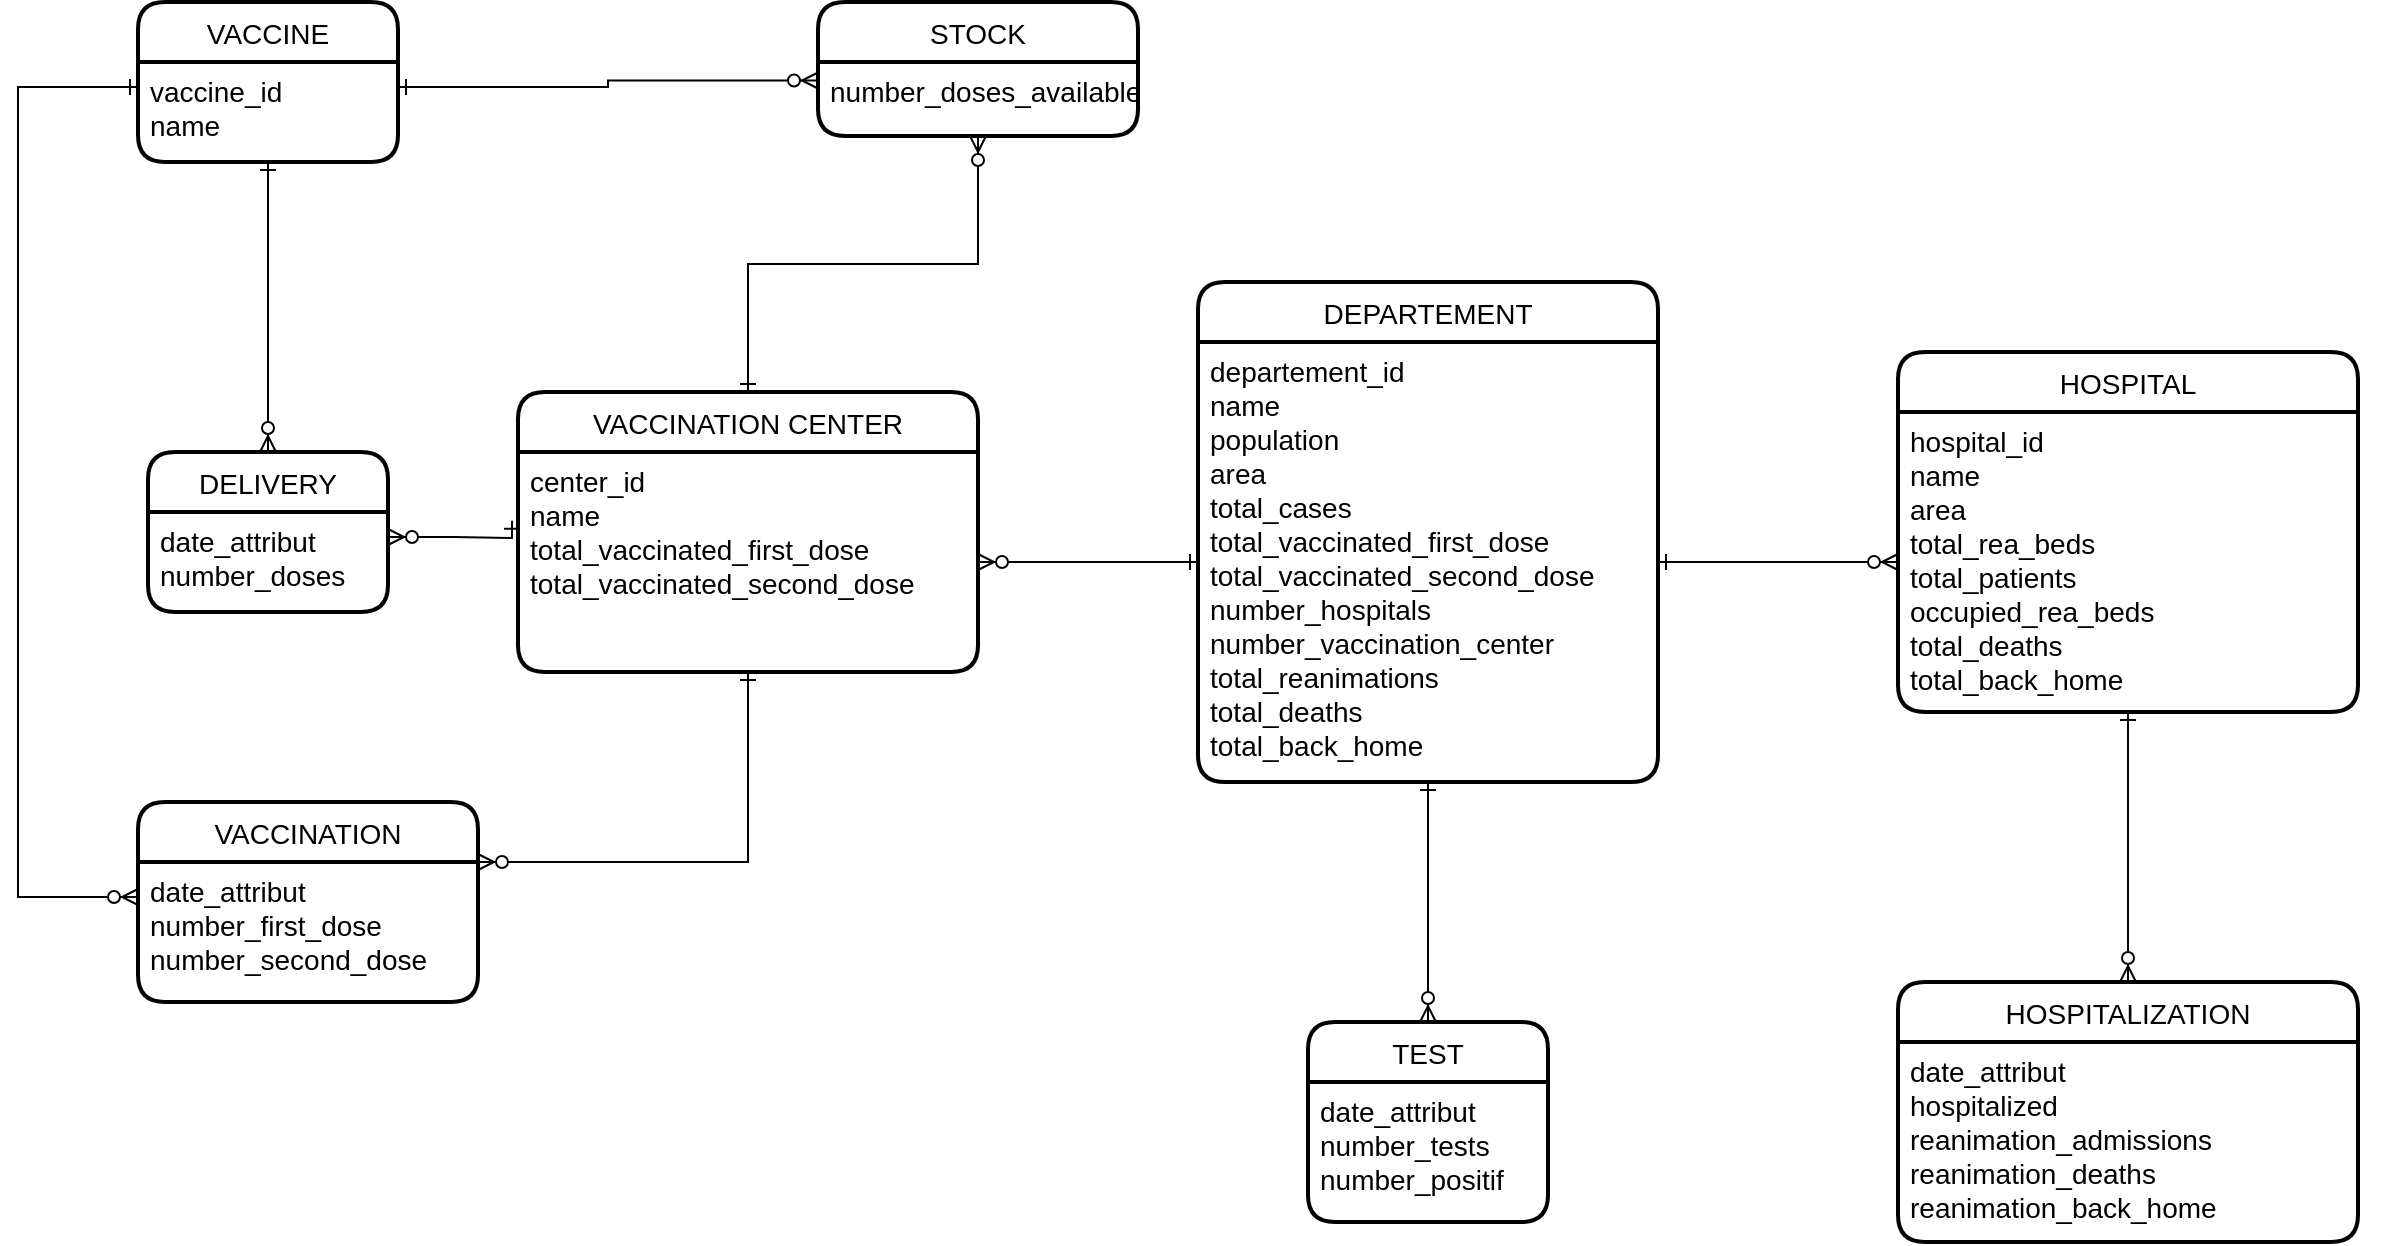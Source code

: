 <mxfile version="14.5.10" type="github">
  <diagram id="R2lEEEUBdFMjLlhIrx00" name="Page-1">
    <mxGraphModel dx="1568" dy="820" grid="1" gridSize="10" guides="1" tooltips="1" connect="1" arrows="1" fold="1" page="1" pageScale="1" pageWidth="850" pageHeight="1100" math="0" shadow="0" extFonts="Permanent Marker^https://fonts.googleapis.com/css?family=Permanent+Marker">
      <root>
        <mxCell id="0" />
        <mxCell id="1" parent="0" />
        <mxCell id="Kj5tHRV5BTcvr7k8qjbD-10" value="DEPARTEMENT" style="swimlane;childLayout=stackLayout;horizontal=1;startSize=30;horizontalStack=0;rounded=1;fontSize=14;fontStyle=0;strokeWidth=2;resizeParent=0;resizeLast=1;shadow=0;dashed=0;align=center;" vertex="1" parent="1">
          <mxGeometry x="690" y="200" width="230" height="250" as="geometry" />
        </mxCell>
        <mxCell id="Kj5tHRV5BTcvr7k8qjbD-11" value="departement_id &#xa;name                 &#xa;population            &#xa;area                      &#xa;total_cases           &#xa;total_vaccinated_first_dose&#xa;total_vaccinated_second_dose&#xa;number_hospitals     &#xa;number_vaccination_center       &#xa;total_reanimations           &#xa;total_deaths           &#xa;total_back_home " style="align=left;strokeColor=none;fillColor=none;spacingLeft=4;fontSize=14;verticalAlign=top;resizable=0;rotatable=0;part=1;" vertex="1" parent="Kj5tHRV5BTcvr7k8qjbD-10">
          <mxGeometry y="30" width="230" height="220" as="geometry" />
        </mxCell>
        <mxCell id="Kj5tHRV5BTcvr7k8qjbD-12" value="HOSPITAL" style="swimlane;childLayout=stackLayout;horizontal=1;startSize=30;horizontalStack=0;rounded=1;fontSize=14;fontStyle=0;strokeWidth=2;resizeParent=0;resizeLast=1;shadow=0;dashed=0;align=center;" vertex="1" parent="1">
          <mxGeometry x="1040" y="235" width="230" height="180" as="geometry" />
        </mxCell>
        <mxCell id="Kj5tHRV5BTcvr7k8qjbD-13" value="hospital_id                 &#xa;name            &#xa;area                      &#xa;total_rea_beds           &#xa;total_patients&#xa;occupied_rea_beds&#xa;total_deaths     &#xa;total_back_home " style="align=left;strokeColor=none;fillColor=none;spacingLeft=4;fontSize=14;verticalAlign=top;resizable=0;rotatable=0;part=1;" vertex="1" parent="Kj5tHRV5BTcvr7k8qjbD-12">
          <mxGeometry y="30" width="230" height="150" as="geometry" />
        </mxCell>
        <mxCell id="Kj5tHRV5BTcvr7k8qjbD-14" value="VACCINATION CENTER" style="swimlane;childLayout=stackLayout;horizontal=1;startSize=30;horizontalStack=0;rounded=1;fontSize=14;fontStyle=0;strokeWidth=2;resizeParent=0;resizeLast=1;shadow=0;dashed=0;align=center;" vertex="1" parent="1">
          <mxGeometry x="350" y="255" width="230" height="140" as="geometry" />
        </mxCell>
        <mxCell id="Kj5tHRV5BTcvr7k8qjbD-15" value="center_id&#xa;name            &#xa;total_vaccinated_first_dose                      &#xa;total_vaccinated_second_dose           " style="align=left;strokeColor=none;fillColor=none;spacingLeft=4;fontSize=14;verticalAlign=top;resizable=0;rotatable=0;part=1;" vertex="1" parent="Kj5tHRV5BTcvr7k8qjbD-14">
          <mxGeometry y="30" width="230" height="110" as="geometry" />
        </mxCell>
        <mxCell id="Kj5tHRV5BTcvr7k8qjbD-39" style="edgeStyle=orthogonalEdgeStyle;rounded=0;orthogonalLoop=1;jettySize=auto;html=1;exitX=0.5;exitY=0;exitDx=0;exitDy=0;entryX=0.5;entryY=1;entryDx=0;entryDy=0;fontSize=14;startArrow=ERzeroToMany;startFill=1;endArrow=ERone;endFill=0;" edge="1" parent="1" source="Kj5tHRV5BTcvr7k8qjbD-16" target="Kj5tHRV5BTcvr7k8qjbD-11">
          <mxGeometry relative="1" as="geometry" />
        </mxCell>
        <mxCell id="Kj5tHRV5BTcvr7k8qjbD-16" value="TEST" style="swimlane;childLayout=stackLayout;horizontal=1;startSize=30;horizontalStack=0;rounded=1;fontSize=14;fontStyle=0;strokeWidth=2;resizeParent=0;resizeLast=1;shadow=0;dashed=0;align=center;" vertex="1" parent="1">
          <mxGeometry x="745" y="570" width="120" height="100" as="geometry" />
        </mxCell>
        <mxCell id="Kj5tHRV5BTcvr7k8qjbD-17" value="date_attribut                 &#xa;number_tests            &#xa;number_positif                          " style="align=left;strokeColor=none;fillColor=none;spacingLeft=4;fontSize=14;verticalAlign=top;resizable=0;rotatable=0;part=1;" vertex="1" parent="Kj5tHRV5BTcvr7k8qjbD-16">
          <mxGeometry y="30" width="120" height="70" as="geometry" />
        </mxCell>
        <mxCell id="Kj5tHRV5BTcvr7k8qjbD-40" style="edgeStyle=orthogonalEdgeStyle;rounded=0;orthogonalLoop=1;jettySize=auto;html=1;exitX=0.5;exitY=0;exitDx=0;exitDy=0;entryX=0.5;entryY=1;entryDx=0;entryDy=0;fontSize=14;startArrow=ERzeroToMany;startFill=1;endArrow=ERone;endFill=0;" edge="1" parent="1" source="Kj5tHRV5BTcvr7k8qjbD-18" target="Kj5tHRV5BTcvr7k8qjbD-12">
          <mxGeometry relative="1" as="geometry" />
        </mxCell>
        <mxCell id="Kj5tHRV5BTcvr7k8qjbD-18" value="HOSPITALIZATION" style="swimlane;childLayout=stackLayout;horizontal=1;startSize=30;horizontalStack=0;rounded=1;fontSize=14;fontStyle=0;strokeWidth=2;resizeParent=0;resizeLast=1;shadow=0;dashed=0;align=center;" vertex="1" parent="1">
          <mxGeometry x="1040" y="550" width="230" height="130" as="geometry" />
        </mxCell>
        <mxCell id="Kj5tHRV5BTcvr7k8qjbD-19" value="date_attribut                 &#xa;hospitalized            &#xa;reanimation_admissions                      &#xa;reanimation_deaths           &#xa;reanimation_back_home" style="align=left;strokeColor=none;fillColor=none;spacingLeft=4;fontSize=14;verticalAlign=top;resizable=0;rotatable=0;part=1;" vertex="1" parent="Kj5tHRV5BTcvr7k8qjbD-18">
          <mxGeometry y="30" width="230" height="100" as="geometry" />
        </mxCell>
        <mxCell id="Kj5tHRV5BTcvr7k8qjbD-20" value="VACCINE" style="swimlane;childLayout=stackLayout;horizontal=1;startSize=30;horizontalStack=0;rounded=1;fontSize=14;fontStyle=0;strokeWidth=2;resizeParent=0;resizeLast=1;shadow=0;dashed=0;align=center;" vertex="1" parent="1">
          <mxGeometry x="160" y="60" width="130" height="80" as="geometry" />
        </mxCell>
        <mxCell id="Kj5tHRV5BTcvr7k8qjbD-21" value="vaccine_id&#xa;name                 " style="align=left;strokeColor=none;fillColor=none;spacingLeft=4;fontSize=14;verticalAlign=top;resizable=0;rotatable=0;part=1;" vertex="1" parent="Kj5tHRV5BTcvr7k8qjbD-20">
          <mxGeometry y="30" width="130" height="50" as="geometry" />
        </mxCell>
        <mxCell id="Kj5tHRV5BTcvr7k8qjbD-22" value="DELIVERY" style="swimlane;childLayout=stackLayout;horizontal=1;startSize=30;horizontalStack=0;rounded=1;fontSize=14;fontStyle=0;strokeWidth=2;resizeParent=0;resizeLast=1;shadow=0;dashed=0;align=center;" vertex="1" parent="1">
          <mxGeometry x="165" y="285" width="120" height="80" as="geometry" />
        </mxCell>
        <mxCell id="Kj5tHRV5BTcvr7k8qjbD-23" value="date_attribut                 &#xa;number_doses           " style="align=left;strokeColor=none;fillColor=none;spacingLeft=4;fontSize=14;verticalAlign=top;resizable=0;rotatable=0;part=1;" vertex="1" parent="Kj5tHRV5BTcvr7k8qjbD-22">
          <mxGeometry y="30" width="120" height="50" as="geometry" />
        </mxCell>
        <mxCell id="Kj5tHRV5BTcvr7k8qjbD-24" value="VACCINATION" style="swimlane;childLayout=stackLayout;horizontal=1;startSize=30;horizontalStack=0;rounded=1;fontSize=14;fontStyle=0;strokeWidth=2;resizeParent=0;resizeLast=1;shadow=0;dashed=0;align=center;" vertex="1" parent="1">
          <mxGeometry x="160" y="460" width="170" height="100" as="geometry" />
        </mxCell>
        <mxCell id="Kj5tHRV5BTcvr7k8qjbD-25" value="date_attribut                 &#xa;number_first_dose&#xa;number_second_dose" style="align=left;strokeColor=none;fillColor=none;spacingLeft=4;fontSize=14;verticalAlign=top;resizable=0;rotatable=0;part=1;" vertex="1" parent="Kj5tHRV5BTcvr7k8qjbD-24">
          <mxGeometry y="30" width="170" height="70" as="geometry" />
        </mxCell>
        <mxCell id="Kj5tHRV5BTcvr7k8qjbD-26" value="STOCK" style="swimlane;childLayout=stackLayout;horizontal=1;startSize=30;horizontalStack=0;rounded=1;fontSize=14;fontStyle=0;strokeWidth=2;resizeParent=0;resizeLast=1;shadow=0;dashed=0;align=center;" vertex="1" parent="1">
          <mxGeometry x="500" y="60" width="160" height="67" as="geometry" />
        </mxCell>
        <mxCell id="Kj5tHRV5BTcvr7k8qjbD-27" value="number_doses_available" style="align=left;strokeColor=none;fillColor=none;spacingLeft=4;fontSize=14;verticalAlign=top;resizable=0;rotatable=0;part=1;" vertex="1" parent="Kj5tHRV5BTcvr7k8qjbD-26">
          <mxGeometry y="30" width="160" height="37" as="geometry" />
        </mxCell>
        <mxCell id="Kj5tHRV5BTcvr7k8qjbD-30" style="edgeStyle=orthogonalEdgeStyle;rounded=0;orthogonalLoop=1;jettySize=auto;html=1;exitX=0.5;exitY=1;exitDx=0;exitDy=0;fontSize=14;endArrow=ERzeroToMany;endFill=1;startArrow=ERone;startFill=0;" edge="1" parent="1" source="Kj5tHRV5BTcvr7k8qjbD-21" target="Kj5tHRV5BTcvr7k8qjbD-22">
          <mxGeometry relative="1" as="geometry" />
        </mxCell>
        <mxCell id="Kj5tHRV5BTcvr7k8qjbD-31" style="edgeStyle=orthogonalEdgeStyle;rounded=0;orthogonalLoop=1;jettySize=auto;html=1;exitX=0;exitY=0.25;exitDx=0;exitDy=0;entryX=1;entryY=0.25;entryDx=0;entryDy=0;fontSize=14;startArrow=ERzeroToMany;startFill=1;endArrow=ERone;endFill=0;" edge="1" parent="1" source="Kj5tHRV5BTcvr7k8qjbD-27" target="Kj5tHRV5BTcvr7k8qjbD-21">
          <mxGeometry relative="1" as="geometry" />
        </mxCell>
        <mxCell id="Kj5tHRV5BTcvr7k8qjbD-32" style="edgeStyle=orthogonalEdgeStyle;rounded=0;orthogonalLoop=1;jettySize=auto;html=1;exitX=1;exitY=0.25;exitDx=0;exitDy=0;entryX=-0.013;entryY=0.312;entryDx=0;entryDy=0;entryPerimeter=0;fontSize=14;startArrow=ERzeroToMany;startFill=1;endArrow=ERone;endFill=0;" edge="1" parent="1" source="Kj5tHRV5BTcvr7k8qjbD-23" target="Kj5tHRV5BTcvr7k8qjbD-15">
          <mxGeometry relative="1" as="geometry">
            <Array as="points">
              <mxPoint x="318" y="328" />
              <mxPoint x="347" y="328" />
            </Array>
          </mxGeometry>
        </mxCell>
        <mxCell id="Kj5tHRV5BTcvr7k8qjbD-33" style="edgeStyle=orthogonalEdgeStyle;rounded=0;orthogonalLoop=1;jettySize=auto;html=1;exitX=0.5;exitY=1;exitDx=0;exitDy=0;fontSize=14;startArrow=ERzeroToMany;startFill=1;endArrow=ERone;endFill=0;" edge="1" parent="1" source="Kj5tHRV5BTcvr7k8qjbD-27" target="Kj5tHRV5BTcvr7k8qjbD-14">
          <mxGeometry relative="1" as="geometry" />
        </mxCell>
        <mxCell id="Kj5tHRV5BTcvr7k8qjbD-34" style="edgeStyle=orthogonalEdgeStyle;rounded=0;orthogonalLoop=1;jettySize=auto;html=1;exitX=1;exitY=0;exitDx=0;exitDy=0;entryX=0.5;entryY=1;entryDx=0;entryDy=0;fontSize=14;startArrow=ERzeroToMany;startFill=1;endArrow=ERone;endFill=0;" edge="1" parent="1" source="Kj5tHRV5BTcvr7k8qjbD-25" target="Kj5tHRV5BTcvr7k8qjbD-15">
          <mxGeometry relative="1" as="geometry">
            <Array as="points">
              <mxPoint x="465" y="490" />
            </Array>
          </mxGeometry>
        </mxCell>
        <mxCell id="Kj5tHRV5BTcvr7k8qjbD-36" style="edgeStyle=orthogonalEdgeStyle;rounded=0;orthogonalLoop=1;jettySize=auto;html=1;exitX=0;exitY=0.25;exitDx=0;exitDy=0;entryX=0;entryY=0.25;entryDx=0;entryDy=0;fontSize=14;startArrow=ERzeroToMany;startFill=1;endArrow=ERone;endFill=0;" edge="1" parent="1" source="Kj5tHRV5BTcvr7k8qjbD-25" target="Kj5tHRV5BTcvr7k8qjbD-21">
          <mxGeometry relative="1" as="geometry">
            <Array as="points">
              <mxPoint x="100" y="508" />
              <mxPoint x="100" y="103" />
            </Array>
          </mxGeometry>
        </mxCell>
        <mxCell id="Kj5tHRV5BTcvr7k8qjbD-38" style="edgeStyle=orthogonalEdgeStyle;rounded=0;orthogonalLoop=1;jettySize=auto;html=1;exitX=1;exitY=0.5;exitDx=0;exitDy=0;entryX=0;entryY=0.5;entryDx=0;entryDy=0;fontSize=14;startArrow=ERzeroToMany;startFill=1;endArrow=ERone;endFill=0;" edge="1" parent="1" source="Kj5tHRV5BTcvr7k8qjbD-15" target="Kj5tHRV5BTcvr7k8qjbD-11">
          <mxGeometry relative="1" as="geometry" />
        </mxCell>
        <mxCell id="Kj5tHRV5BTcvr7k8qjbD-41" style="edgeStyle=orthogonalEdgeStyle;rounded=0;orthogonalLoop=1;jettySize=auto;html=1;exitX=0;exitY=0.5;exitDx=0;exitDy=0;entryX=1;entryY=0.5;entryDx=0;entryDy=0;fontSize=14;startArrow=ERzeroToMany;startFill=1;endArrow=ERone;endFill=0;" edge="1" parent="1" source="Kj5tHRV5BTcvr7k8qjbD-13" target="Kj5tHRV5BTcvr7k8qjbD-11">
          <mxGeometry relative="1" as="geometry" />
        </mxCell>
      </root>
    </mxGraphModel>
  </diagram>
</mxfile>
